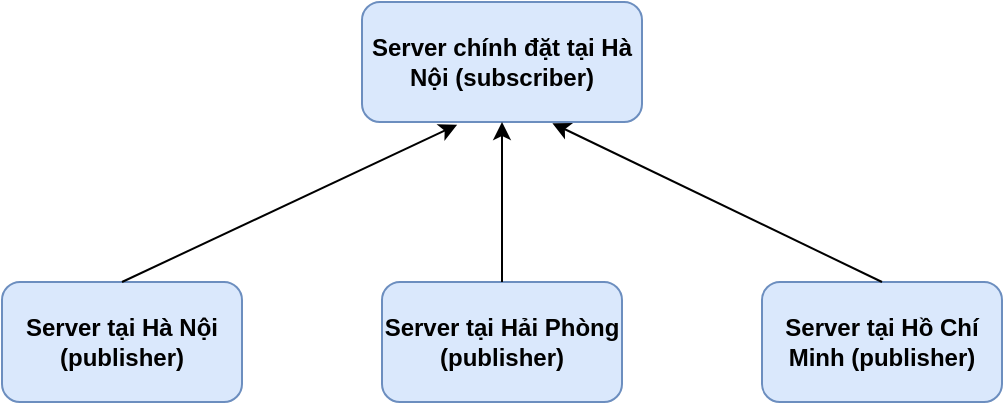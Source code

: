 <mxfile version="15.6.8" type="github">
  <diagram id="3E4NaadJmWzp5C9Z9pZV" name="Page-1">
    <mxGraphModel dx="1038" dy="547" grid="1" gridSize="10" guides="1" tooltips="1" connect="1" arrows="1" fold="1" page="1" pageScale="1" pageWidth="827" pageHeight="1169" math="0" shadow="0">
      <root>
        <mxCell id="0" />
        <mxCell id="1" parent="0" />
        <mxCell id="ziL6NLRB4q1bOOtMGLiU-1" value="&lt;div&gt;&lt;span&gt;Server chính đặt tại Hà Nội (subscriber)&lt;/span&gt;&lt;/div&gt;" style="rounded=1;whiteSpace=wrap;html=1;fillColor=#dae8fc;strokeColor=#6c8ebf;fontStyle=1;align=center;" vertex="1" parent="1">
          <mxGeometry x="320" y="180" width="140" height="60" as="geometry" />
        </mxCell>
        <mxCell id="ziL6NLRB4q1bOOtMGLiU-2" value="Server tại Hải Phòng (publisher)" style="rounded=1;whiteSpace=wrap;html=1;fillColor=#dae8fc;strokeColor=#6c8ebf;fontStyle=1;align=center;" vertex="1" parent="1">
          <mxGeometry x="330" y="320" width="120" height="60" as="geometry" />
        </mxCell>
        <mxCell id="ziL6NLRB4q1bOOtMGLiU-4" value="Server tại Hồ Chí Minh (publisher)" style="rounded=1;whiteSpace=wrap;html=1;fillColor=#dae8fc;strokeColor=#6c8ebf;fontStyle=1;align=center;" vertex="1" parent="1">
          <mxGeometry x="520" y="320" width="120" height="60" as="geometry" />
        </mxCell>
        <mxCell id="ziL6NLRB4q1bOOtMGLiU-5" value="Server tại Hà Nội (publisher)" style="rounded=1;whiteSpace=wrap;html=1;fillColor=#dae8fc;strokeColor=#6c8ebf;fontStyle=1;align=center;" vertex="1" parent="1">
          <mxGeometry x="140" y="320" width="120" height="60" as="geometry" />
        </mxCell>
        <mxCell id="ziL6NLRB4q1bOOtMGLiU-9" value="" style="endArrow=classic;html=1;rounded=0;exitX=0.5;exitY=0;exitDx=0;exitDy=0;entryX=0.34;entryY=1.023;entryDx=0;entryDy=0;entryPerimeter=0;" edge="1" parent="1" source="ziL6NLRB4q1bOOtMGLiU-5" target="ziL6NLRB4q1bOOtMGLiU-1">
          <mxGeometry width="50" height="50" relative="1" as="geometry">
            <mxPoint x="390" y="310" as="sourcePoint" />
            <mxPoint x="440" y="260" as="targetPoint" />
          </mxGeometry>
        </mxCell>
        <mxCell id="ziL6NLRB4q1bOOtMGLiU-10" value="" style="endArrow=classic;html=1;rounded=0;exitX=0.5;exitY=0;exitDx=0;exitDy=0;" edge="1" parent="1" source="ziL6NLRB4q1bOOtMGLiU-2">
          <mxGeometry width="50" height="50" relative="1" as="geometry">
            <mxPoint x="390" y="310" as="sourcePoint" />
            <mxPoint x="390" y="240" as="targetPoint" />
          </mxGeometry>
        </mxCell>
        <mxCell id="ziL6NLRB4q1bOOtMGLiU-11" value="" style="endArrow=classic;html=1;rounded=0;entryX=0.68;entryY=1.01;entryDx=0;entryDy=0;entryPerimeter=0;" edge="1" parent="1" target="ziL6NLRB4q1bOOtMGLiU-1">
          <mxGeometry width="50" height="50" relative="1" as="geometry">
            <mxPoint x="580" y="320" as="sourcePoint" />
            <mxPoint x="440" y="260" as="targetPoint" />
          </mxGeometry>
        </mxCell>
      </root>
    </mxGraphModel>
  </diagram>
</mxfile>
